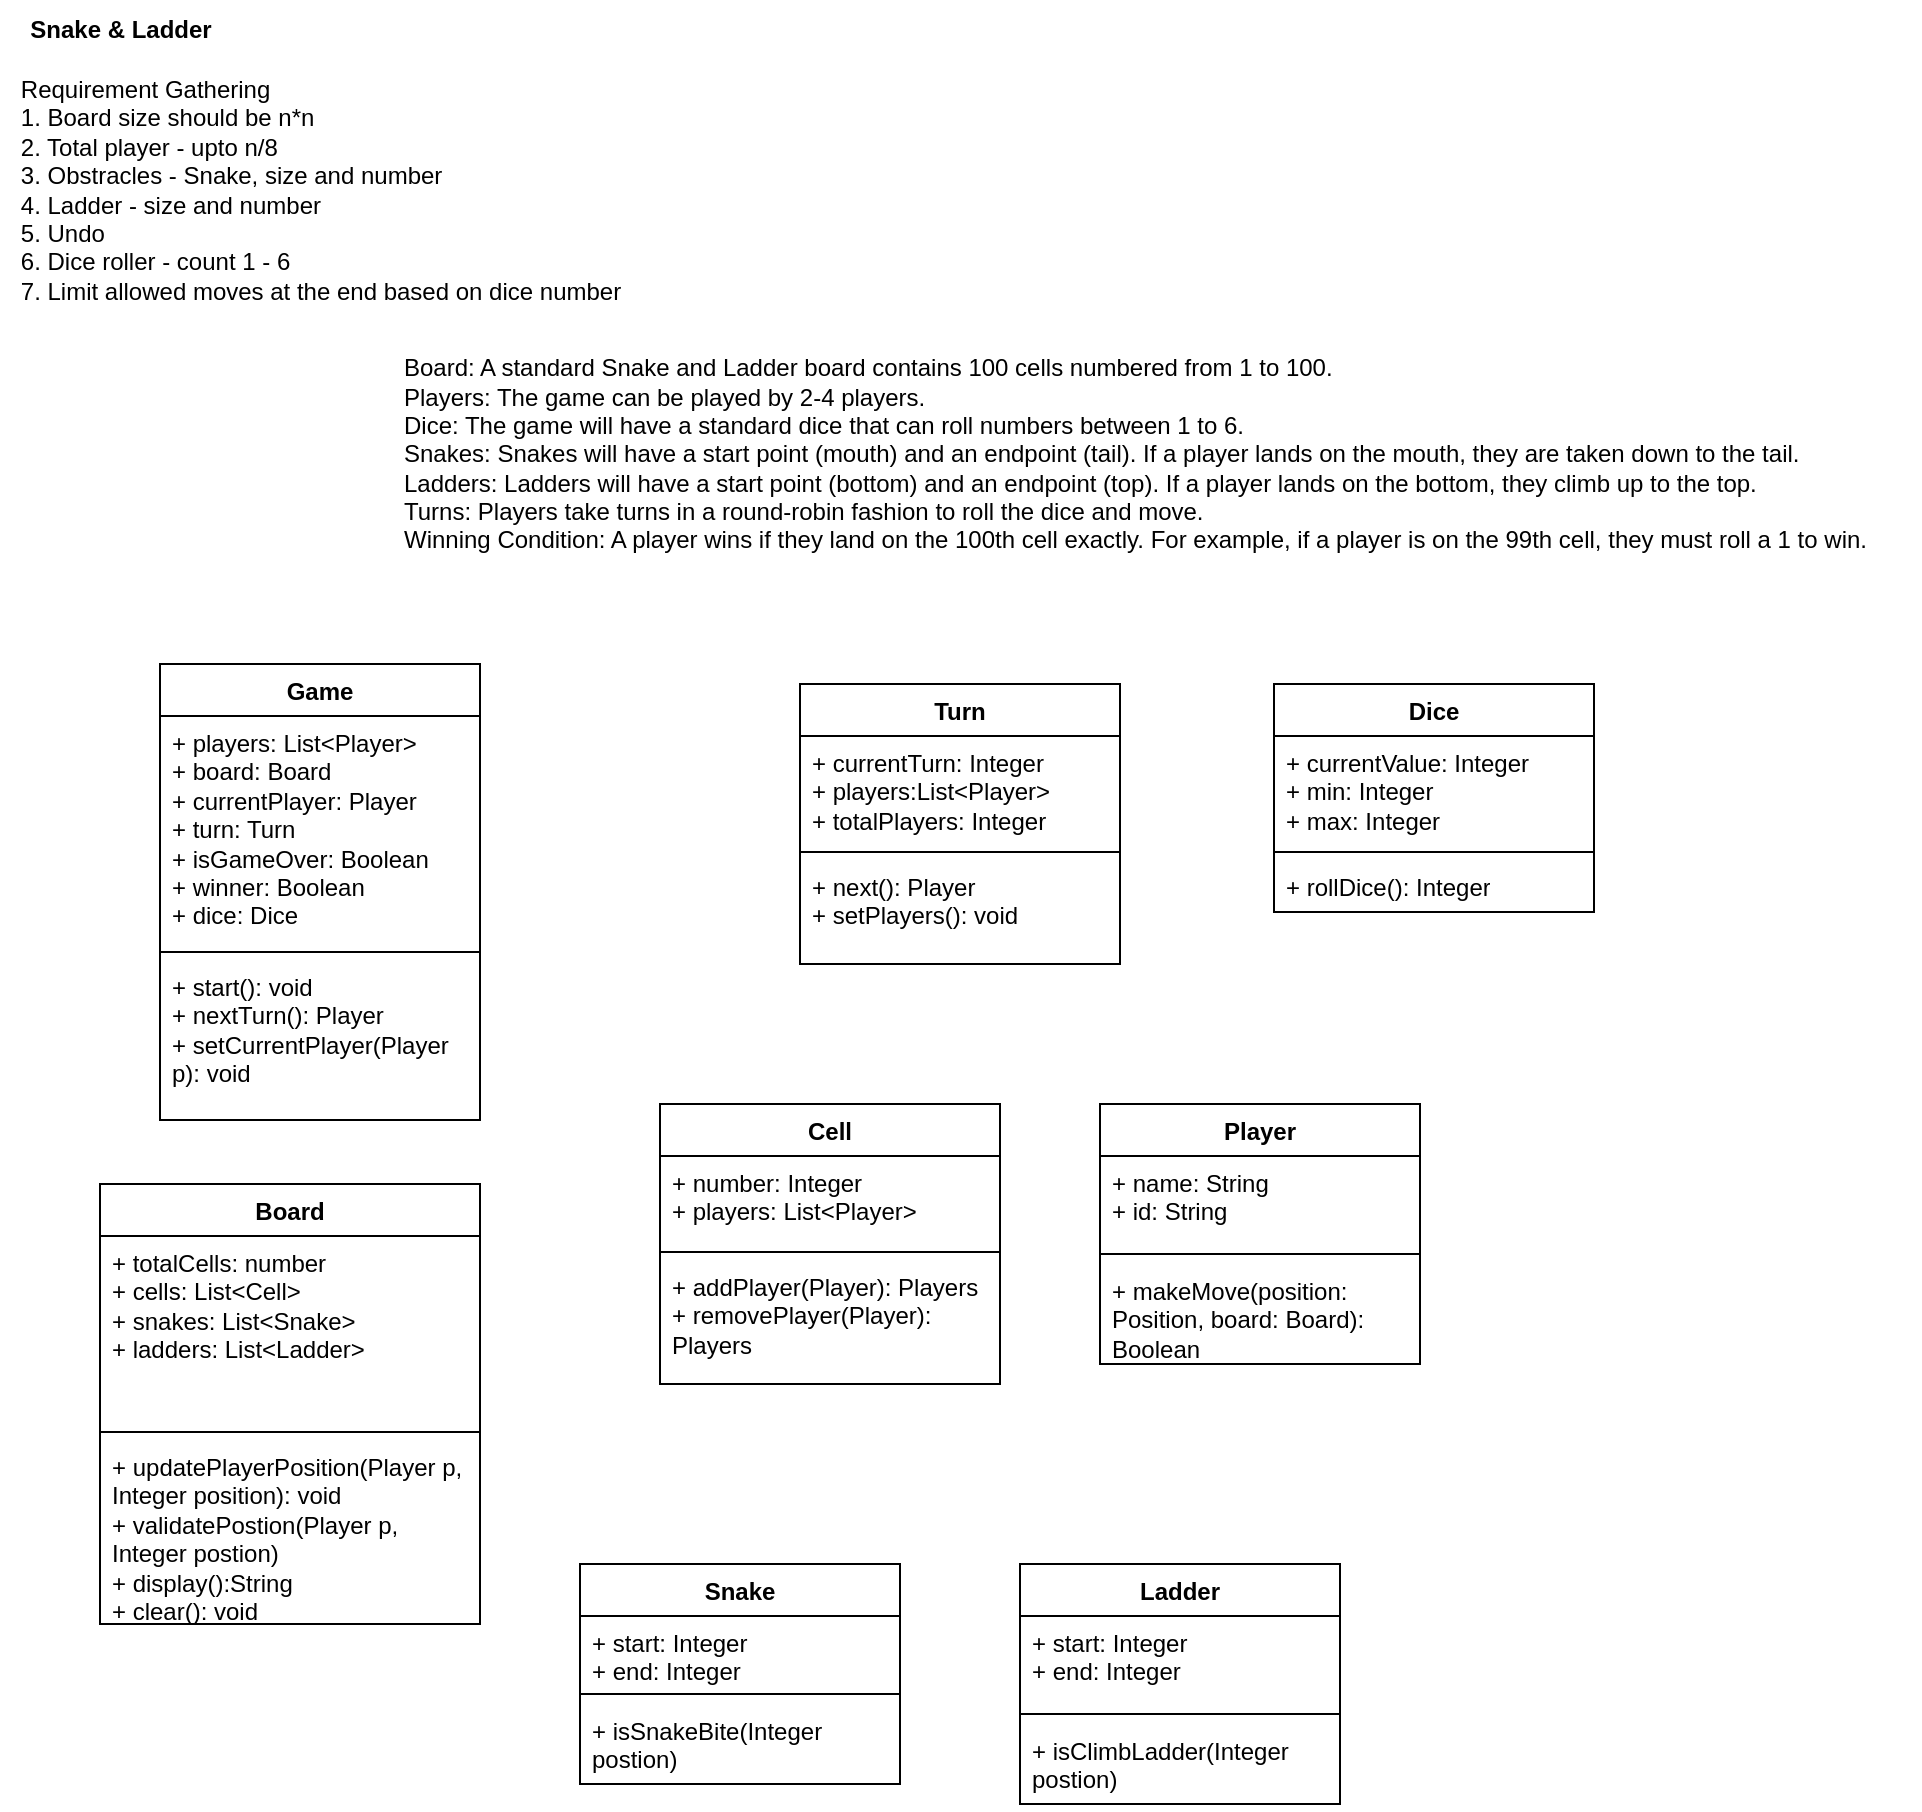 <mxfile version="26.0.4">
  <diagram name="Page-1" id="cUor6FAF4dvSY7Fdmbdt">
    <mxGraphModel dx="1098" dy="820" grid="1" gridSize="10" guides="1" tooltips="1" connect="1" arrows="1" fold="1" page="1" pageScale="1" pageWidth="827" pageHeight="1169" math="0" shadow="0">
      <root>
        <mxCell id="0" />
        <mxCell id="1" parent="0" />
        <mxCell id="5WRsKA1DWgDTv-lLNCNs-1" value="Board" style="swimlane;fontStyle=1;align=center;verticalAlign=top;childLayout=stackLayout;horizontal=1;startSize=26;horizontalStack=0;resizeParent=1;resizeParentMax=0;resizeLast=0;collapsible=1;marginBottom=0;whiteSpace=wrap;html=1;" parent="1" vertex="1">
          <mxGeometry x="80" y="620" width="190" height="220" as="geometry" />
        </mxCell>
        <mxCell id="5WRsKA1DWgDTv-lLNCNs-2" value="&lt;div&gt;+ totalCells: number&lt;/div&gt;+ cells: List&amp;lt;Cell&amp;gt;&lt;div&gt;+ snakes: List&amp;lt;Snake&amp;gt;&lt;/div&gt;&lt;div&gt;+ ladders: List&amp;lt;Ladder&amp;gt;&lt;/div&gt;" style="text;strokeColor=none;fillColor=none;align=left;verticalAlign=top;spacingLeft=4;spacingRight=4;overflow=hidden;rotatable=0;points=[[0,0.5],[1,0.5]];portConstraint=eastwest;whiteSpace=wrap;html=1;" parent="5WRsKA1DWgDTv-lLNCNs-1" vertex="1">
          <mxGeometry y="26" width="190" height="94" as="geometry" />
        </mxCell>
        <mxCell id="5WRsKA1DWgDTv-lLNCNs-3" value="" style="line;strokeWidth=1;fillColor=none;align=left;verticalAlign=middle;spacingTop=-1;spacingLeft=3;spacingRight=3;rotatable=0;labelPosition=right;points=[];portConstraint=eastwest;strokeColor=inherit;" parent="5WRsKA1DWgDTv-lLNCNs-1" vertex="1">
          <mxGeometry y="120" width="190" height="8" as="geometry" />
        </mxCell>
        <mxCell id="5WRsKA1DWgDTv-lLNCNs-4" value="&lt;div&gt;+ updatePlayerPosition(Player p, Integer position): void&lt;br&gt;&lt;/div&gt;&lt;div&gt;+ validatePostion(Player p, Integer postion)&lt;br&gt;+ display():String&lt;/div&gt;&lt;div&gt;+ clear(): void&lt;/div&gt;" style="text;strokeColor=none;fillColor=none;align=left;verticalAlign=top;spacingLeft=4;spacingRight=4;overflow=hidden;rotatable=0;points=[[0,0.5],[1,0.5]];portConstraint=eastwest;whiteSpace=wrap;html=1;" parent="5WRsKA1DWgDTv-lLNCNs-1" vertex="1">
          <mxGeometry y="128" width="190" height="92" as="geometry" />
        </mxCell>
        <mxCell id="5WRsKA1DWgDTv-lLNCNs-5" value="Snake &amp;amp; Ladder" style="text;html=1;align=center;verticalAlign=middle;resizable=0;points=[];autosize=1;strokeColor=none;fillColor=none;fontStyle=1" parent="1" vertex="1">
          <mxGeometry x="35" y="28" width="110" height="30" as="geometry" />
        </mxCell>
        <mxCell id="5WRsKA1DWgDTv-lLNCNs-6" value="&lt;div style=&quot;text-align: left;&quot;&gt;&lt;span style=&quot;background-color: transparent; color: light-dark(rgb(0, 0, 0), rgb(255, 255, 255));&quot;&gt;Requirement Gathering&lt;/span&gt;&lt;/div&gt;&lt;div style=&quot;text-align: left;&quot;&gt;&lt;span style=&quot;background-color: transparent; color: light-dark(rgb(0, 0, 0), rgb(255, 255, 255));&quot;&gt;1. Board size should be n*n&lt;/span&gt;&lt;/div&gt;&lt;div style=&quot;text-align: left;&quot;&gt;&lt;span style=&quot;background-color: transparent; color: light-dark(rgb(0, 0, 0), rgb(255, 255, 255));&quot;&gt;2. Total player - upto n/8&lt;/span&gt;&lt;/div&gt;&lt;div style=&quot;text-align: left;&quot;&gt;&lt;span style=&quot;background-color: transparent; color: light-dark(rgb(0, 0, 0), rgb(255, 255, 255));&quot;&gt;3. Obstracles - Snake, size and number&lt;/span&gt;&lt;/div&gt;&lt;div style=&quot;text-align: left;&quot;&gt;4. Ladder - size and number&lt;/div&gt;&lt;div style=&quot;text-align: left;&quot;&gt;5. Undo&lt;/div&gt;&lt;div style=&quot;text-align: left;&quot;&gt;6. Dice roller - count 1 - 6&lt;/div&gt;&lt;div style=&quot;text-align: left;&quot;&gt;7. Limit allowed moves at the end based on dice number&lt;/div&gt;" style="text;html=1;align=center;verticalAlign=middle;resizable=0;points=[];autosize=1;strokeColor=none;fillColor=none;" parent="1" vertex="1">
          <mxGeometry x="30" y="58" width="320" height="130" as="geometry" />
        </mxCell>
        <mxCell id="5WRsKA1DWgDTv-lLNCNs-7" value="&lt;div&gt;Board: A standard Snake and Ladder board contains 100 cells numbered from 1 to 100.&lt;/div&gt;&lt;div&gt;Players: The game can be played by 2-4 players.&lt;/div&gt;&lt;div&gt;Dice: The game will have a standard dice that can roll numbers between 1 to 6.&lt;/div&gt;&lt;div&gt;Snakes: Snakes will have a start point (mouth) and an endpoint (tail). If a player lands on the mouth, they are taken down to the tail.&lt;/div&gt;&lt;div&gt;Ladders: Ladders will have a start point (bottom) and an endpoint (top). If a player lands on the bottom, they climb up to the top.&lt;/div&gt;&lt;div&gt;Turns: Players take turns in a round-robin fashion to roll the dice and move.&lt;/div&gt;&lt;div&gt;Winning Condition: A player wins if they land on the 100th cell exactly. For example, if a player is on the 99th cell, they must roll a 1 to win.&lt;/div&gt;" style="text;html=1;align=left;verticalAlign=middle;resizable=0;points=[];autosize=1;strokeColor=none;fillColor=none;" parent="1" vertex="1">
          <mxGeometry x="230" y="200" width="760" height="110" as="geometry" />
        </mxCell>
        <mxCell id="5WRsKA1DWgDTv-lLNCNs-8" value="Cell" style="swimlane;fontStyle=1;align=center;verticalAlign=top;childLayout=stackLayout;horizontal=1;startSize=26;horizontalStack=0;resizeParent=1;resizeParentMax=0;resizeLast=0;collapsible=1;marginBottom=0;whiteSpace=wrap;html=1;" parent="1" vertex="1">
          <mxGeometry x="360" y="580" width="170" height="140" as="geometry" />
        </mxCell>
        <mxCell id="5WRsKA1DWgDTv-lLNCNs-9" value="+ number: Integer&lt;div&gt;+ players: List&amp;lt;Player&amp;gt;&lt;/div&gt;" style="text;strokeColor=none;fillColor=none;align=left;verticalAlign=top;spacingLeft=4;spacingRight=4;overflow=hidden;rotatable=0;points=[[0,0.5],[1,0.5]];portConstraint=eastwest;whiteSpace=wrap;html=1;" parent="5WRsKA1DWgDTv-lLNCNs-8" vertex="1">
          <mxGeometry y="26" width="170" height="44" as="geometry" />
        </mxCell>
        <mxCell id="5WRsKA1DWgDTv-lLNCNs-10" value="" style="line;strokeWidth=1;fillColor=none;align=left;verticalAlign=middle;spacingTop=-1;spacingLeft=3;spacingRight=3;rotatable=0;labelPosition=right;points=[];portConstraint=eastwest;strokeColor=inherit;" parent="5WRsKA1DWgDTv-lLNCNs-8" vertex="1">
          <mxGeometry y="70" width="170" height="8" as="geometry" />
        </mxCell>
        <mxCell id="5WRsKA1DWgDTv-lLNCNs-11" value="+ addPlayer(Player): Players&lt;div&gt;+ removePlayer(Player): Players&lt;/div&gt;" style="text;strokeColor=none;fillColor=none;align=left;verticalAlign=top;spacingLeft=4;spacingRight=4;overflow=hidden;rotatable=0;points=[[0,0.5],[1,0.5]];portConstraint=eastwest;whiteSpace=wrap;html=1;" parent="5WRsKA1DWgDTv-lLNCNs-8" vertex="1">
          <mxGeometry y="78" width="170" height="62" as="geometry" />
        </mxCell>
        <mxCell id="5WRsKA1DWgDTv-lLNCNs-12" value="Player" style="swimlane;fontStyle=1;align=center;verticalAlign=top;childLayout=stackLayout;horizontal=1;startSize=26;horizontalStack=0;resizeParent=1;resizeParentMax=0;resizeLast=0;collapsible=1;marginBottom=0;whiteSpace=wrap;html=1;" parent="1" vertex="1">
          <mxGeometry x="580" y="580" width="160" height="130" as="geometry" />
        </mxCell>
        <mxCell id="5WRsKA1DWgDTv-lLNCNs-13" value="+ name: String&lt;div&gt;+ id: String&lt;/div&gt;" style="text;strokeColor=none;fillColor=none;align=left;verticalAlign=top;spacingLeft=4;spacingRight=4;overflow=hidden;rotatable=0;points=[[0,0.5],[1,0.5]];portConstraint=eastwest;whiteSpace=wrap;html=1;" parent="5WRsKA1DWgDTv-lLNCNs-12" vertex="1">
          <mxGeometry y="26" width="160" height="44" as="geometry" />
        </mxCell>
        <mxCell id="5WRsKA1DWgDTv-lLNCNs-14" value="" style="line;strokeWidth=1;fillColor=none;align=left;verticalAlign=middle;spacingTop=-1;spacingLeft=3;spacingRight=3;rotatable=0;labelPosition=right;points=[];portConstraint=eastwest;strokeColor=inherit;" parent="5WRsKA1DWgDTv-lLNCNs-12" vertex="1">
          <mxGeometry y="70" width="160" height="10" as="geometry" />
        </mxCell>
        <mxCell id="NgxjaeIiT1O8_4Kmg0uf-8" value="+ makeMove(position: Position, board: Board): Boolean" style="text;strokeColor=none;fillColor=none;align=left;verticalAlign=top;spacingLeft=4;spacingRight=4;overflow=hidden;rotatable=0;points=[[0,0.5],[1,0.5]];portConstraint=eastwest;whiteSpace=wrap;html=1;" vertex="1" parent="5WRsKA1DWgDTv-lLNCNs-12">
          <mxGeometry y="80" width="160" height="50" as="geometry" />
        </mxCell>
        <mxCell id="5WRsKA1DWgDTv-lLNCNs-16" value="Snake" style="swimlane;fontStyle=1;align=center;verticalAlign=top;childLayout=stackLayout;horizontal=1;startSize=26;horizontalStack=0;resizeParent=1;resizeParentMax=0;resizeLast=0;collapsible=1;marginBottom=0;whiteSpace=wrap;html=1;" parent="1" vertex="1">
          <mxGeometry x="320" y="810" width="160" height="110" as="geometry" />
        </mxCell>
        <mxCell id="5WRsKA1DWgDTv-lLNCNs-17" value="+ start: Integer&lt;br&gt;+ end: Integer" style="text;strokeColor=none;fillColor=none;align=left;verticalAlign=top;spacingLeft=4;spacingRight=4;overflow=hidden;rotatable=0;points=[[0,0.5],[1,0.5]];portConstraint=eastwest;whiteSpace=wrap;html=1;" parent="5WRsKA1DWgDTv-lLNCNs-16" vertex="1">
          <mxGeometry y="26" width="160" height="34" as="geometry" />
        </mxCell>
        <mxCell id="5WRsKA1DWgDTv-lLNCNs-18" value="" style="line;strokeWidth=1;fillColor=none;align=left;verticalAlign=middle;spacingTop=-1;spacingLeft=3;spacingRight=3;rotatable=0;labelPosition=right;points=[];portConstraint=eastwest;strokeColor=inherit;" parent="5WRsKA1DWgDTv-lLNCNs-16" vertex="1">
          <mxGeometry y="60" width="160" height="10" as="geometry" />
        </mxCell>
        <mxCell id="NgxjaeIiT1O8_4Kmg0uf-4" value="+ isSnakeBite(Integer postion)" style="text;strokeColor=none;fillColor=none;align=left;verticalAlign=top;spacingLeft=4;spacingRight=4;overflow=hidden;rotatable=0;points=[[0,0.5],[1,0.5]];portConstraint=eastwest;whiteSpace=wrap;html=1;" vertex="1" parent="5WRsKA1DWgDTv-lLNCNs-16">
          <mxGeometry y="70" width="160" height="40" as="geometry" />
        </mxCell>
        <mxCell id="5WRsKA1DWgDTv-lLNCNs-20" value="Ladder" style="swimlane;fontStyle=1;align=center;verticalAlign=top;childLayout=stackLayout;horizontal=1;startSize=26;horizontalStack=0;resizeParent=1;resizeParentMax=0;resizeLast=0;collapsible=1;marginBottom=0;whiteSpace=wrap;html=1;" parent="1" vertex="1">
          <mxGeometry x="540" y="810" width="160" height="120" as="geometry" />
        </mxCell>
        <mxCell id="5WRsKA1DWgDTv-lLNCNs-21" value="+ start: Integer&lt;div&gt;+ end: Integer&lt;/div&gt;" style="text;strokeColor=none;fillColor=none;align=left;verticalAlign=top;spacingLeft=4;spacingRight=4;overflow=hidden;rotatable=0;points=[[0,0.5],[1,0.5]];portConstraint=eastwest;whiteSpace=wrap;html=1;" parent="5WRsKA1DWgDTv-lLNCNs-20" vertex="1">
          <mxGeometry y="26" width="160" height="44" as="geometry" />
        </mxCell>
        <mxCell id="5WRsKA1DWgDTv-lLNCNs-22" value="" style="line;strokeWidth=1;fillColor=none;align=left;verticalAlign=middle;spacingTop=-1;spacingLeft=3;spacingRight=3;rotatable=0;labelPosition=right;points=[];portConstraint=eastwest;strokeColor=inherit;" parent="5WRsKA1DWgDTv-lLNCNs-20" vertex="1">
          <mxGeometry y="70" width="160" height="10" as="geometry" />
        </mxCell>
        <mxCell id="NgxjaeIiT1O8_4Kmg0uf-6" value="+ isClimbLadder(Integer postion)" style="text;strokeColor=none;fillColor=none;align=left;verticalAlign=top;spacingLeft=4;spacingRight=4;overflow=hidden;rotatable=0;points=[[0,0.5],[1,0.5]];portConstraint=eastwest;whiteSpace=wrap;html=1;" vertex="1" parent="5WRsKA1DWgDTv-lLNCNs-20">
          <mxGeometry y="80" width="160" height="40" as="geometry" />
        </mxCell>
        <mxCell id="5WRsKA1DWgDTv-lLNCNs-24" value="Turn" style="swimlane;fontStyle=1;align=center;verticalAlign=top;childLayout=stackLayout;horizontal=1;startSize=26;horizontalStack=0;resizeParent=1;resizeParentMax=0;resizeLast=0;collapsible=1;marginBottom=0;whiteSpace=wrap;html=1;" parent="1" vertex="1">
          <mxGeometry x="430" y="370" width="160" height="140" as="geometry" />
        </mxCell>
        <mxCell id="5WRsKA1DWgDTv-lLNCNs-25" value="+ currentTurn: Integer&lt;div&gt;+ players:List&amp;lt;Player&amp;gt;&lt;/div&gt;&lt;div&gt;+ totalPlayers: Integer&lt;/div&gt;" style="text;strokeColor=none;fillColor=none;align=left;verticalAlign=top;spacingLeft=4;spacingRight=4;overflow=hidden;rotatable=0;points=[[0,0.5],[1,0.5]];portConstraint=eastwest;whiteSpace=wrap;html=1;" parent="5WRsKA1DWgDTv-lLNCNs-24" vertex="1">
          <mxGeometry y="26" width="160" height="54" as="geometry" />
        </mxCell>
        <mxCell id="5WRsKA1DWgDTv-lLNCNs-26" value="" style="line;strokeWidth=1;fillColor=none;align=left;verticalAlign=middle;spacingTop=-1;spacingLeft=3;spacingRight=3;rotatable=0;labelPosition=right;points=[];portConstraint=eastwest;strokeColor=inherit;" parent="5WRsKA1DWgDTv-lLNCNs-24" vertex="1">
          <mxGeometry y="80" width="160" height="8" as="geometry" />
        </mxCell>
        <mxCell id="5WRsKA1DWgDTv-lLNCNs-27" value="+ next(): Player&lt;br&gt;+ setPlayers(): void" style="text;strokeColor=none;fillColor=none;align=left;verticalAlign=top;spacingLeft=4;spacingRight=4;overflow=hidden;rotatable=0;points=[[0,0.5],[1,0.5]];portConstraint=eastwest;whiteSpace=wrap;html=1;" parent="5WRsKA1DWgDTv-lLNCNs-24" vertex="1">
          <mxGeometry y="88" width="160" height="52" as="geometry" />
        </mxCell>
        <mxCell id="5WRsKA1DWgDTv-lLNCNs-28" value="Dice" style="swimlane;fontStyle=1;align=center;verticalAlign=top;childLayout=stackLayout;horizontal=1;startSize=26;horizontalStack=0;resizeParent=1;resizeParentMax=0;resizeLast=0;collapsible=1;marginBottom=0;whiteSpace=wrap;html=1;" parent="1" vertex="1">
          <mxGeometry x="667" y="370" width="160" height="114" as="geometry" />
        </mxCell>
        <mxCell id="5WRsKA1DWgDTv-lLNCNs-29" value="+ currentValue: Integer&lt;div&gt;+ min: Integer&lt;/div&gt;&lt;div&gt;+ max: Integer&lt;/div&gt;" style="text;strokeColor=none;fillColor=none;align=left;verticalAlign=top;spacingLeft=4;spacingRight=4;overflow=hidden;rotatable=0;points=[[0,0.5],[1,0.5]];portConstraint=eastwest;whiteSpace=wrap;html=1;" parent="5WRsKA1DWgDTv-lLNCNs-28" vertex="1">
          <mxGeometry y="26" width="160" height="54" as="geometry" />
        </mxCell>
        <mxCell id="5WRsKA1DWgDTv-lLNCNs-30" value="" style="line;strokeWidth=1;fillColor=none;align=left;verticalAlign=middle;spacingTop=-1;spacingLeft=3;spacingRight=3;rotatable=0;labelPosition=right;points=[];portConstraint=eastwest;strokeColor=inherit;" parent="5WRsKA1DWgDTv-lLNCNs-28" vertex="1">
          <mxGeometry y="80" width="160" height="8" as="geometry" />
        </mxCell>
        <mxCell id="5WRsKA1DWgDTv-lLNCNs-31" value="+ rollDice(): Integer" style="text;strokeColor=none;fillColor=none;align=left;verticalAlign=top;spacingLeft=4;spacingRight=4;overflow=hidden;rotatable=0;points=[[0,0.5],[1,0.5]];portConstraint=eastwest;whiteSpace=wrap;html=1;" parent="5WRsKA1DWgDTv-lLNCNs-28" vertex="1">
          <mxGeometry y="88" width="160" height="26" as="geometry" />
        </mxCell>
        <mxCell id="5WRsKA1DWgDTv-lLNCNs-32" value="Game" style="swimlane;fontStyle=1;align=center;verticalAlign=top;childLayout=stackLayout;horizontal=1;startSize=26;horizontalStack=0;resizeParent=1;resizeParentMax=0;resizeLast=0;collapsible=1;marginBottom=0;whiteSpace=wrap;html=1;" parent="1" vertex="1">
          <mxGeometry x="110" y="360" width="160" height="228" as="geometry" />
        </mxCell>
        <mxCell id="5WRsKA1DWgDTv-lLNCNs-33" value="+ players: List&amp;lt;Player&amp;gt;&lt;div&gt;+ board: Board&lt;/div&gt;&lt;div&gt;+ currentPlayer: Player&lt;/div&gt;&lt;div&gt;+ turn: Turn&lt;/div&gt;&lt;div&gt;+ isGameOver: Boolean&lt;/div&gt;&lt;div&gt;+ winner: Boolean&lt;/div&gt;&lt;div&gt;+ dice: Dice&lt;br&gt;&lt;/div&gt;" style="text;strokeColor=none;fillColor=none;align=left;verticalAlign=top;spacingLeft=4;spacingRight=4;overflow=hidden;rotatable=0;points=[[0,0.5],[1,0.5]];portConstraint=eastwest;whiteSpace=wrap;html=1;" parent="5WRsKA1DWgDTv-lLNCNs-32" vertex="1">
          <mxGeometry y="26" width="160" height="114" as="geometry" />
        </mxCell>
        <mxCell id="5WRsKA1DWgDTv-lLNCNs-34" value="" style="line;strokeWidth=1;fillColor=none;align=left;verticalAlign=middle;spacingTop=-1;spacingLeft=3;spacingRight=3;rotatable=0;labelPosition=right;points=[];portConstraint=eastwest;strokeColor=inherit;" parent="5WRsKA1DWgDTv-lLNCNs-32" vertex="1">
          <mxGeometry y="140" width="160" height="8" as="geometry" />
        </mxCell>
        <mxCell id="5WRsKA1DWgDTv-lLNCNs-35" value="+ start(): void&lt;br&gt;+ nextTurn(): Player&lt;div&gt;+ setCurrentPlayer(Player p): void&lt;/div&gt;" style="text;strokeColor=none;fillColor=none;align=left;verticalAlign=top;spacingLeft=4;spacingRight=4;overflow=hidden;rotatable=0;points=[[0,0.5],[1,0.5]];portConstraint=eastwest;whiteSpace=wrap;html=1;" parent="5WRsKA1DWgDTv-lLNCNs-32" vertex="1">
          <mxGeometry y="148" width="160" height="80" as="geometry" />
        </mxCell>
      </root>
    </mxGraphModel>
  </diagram>
</mxfile>
